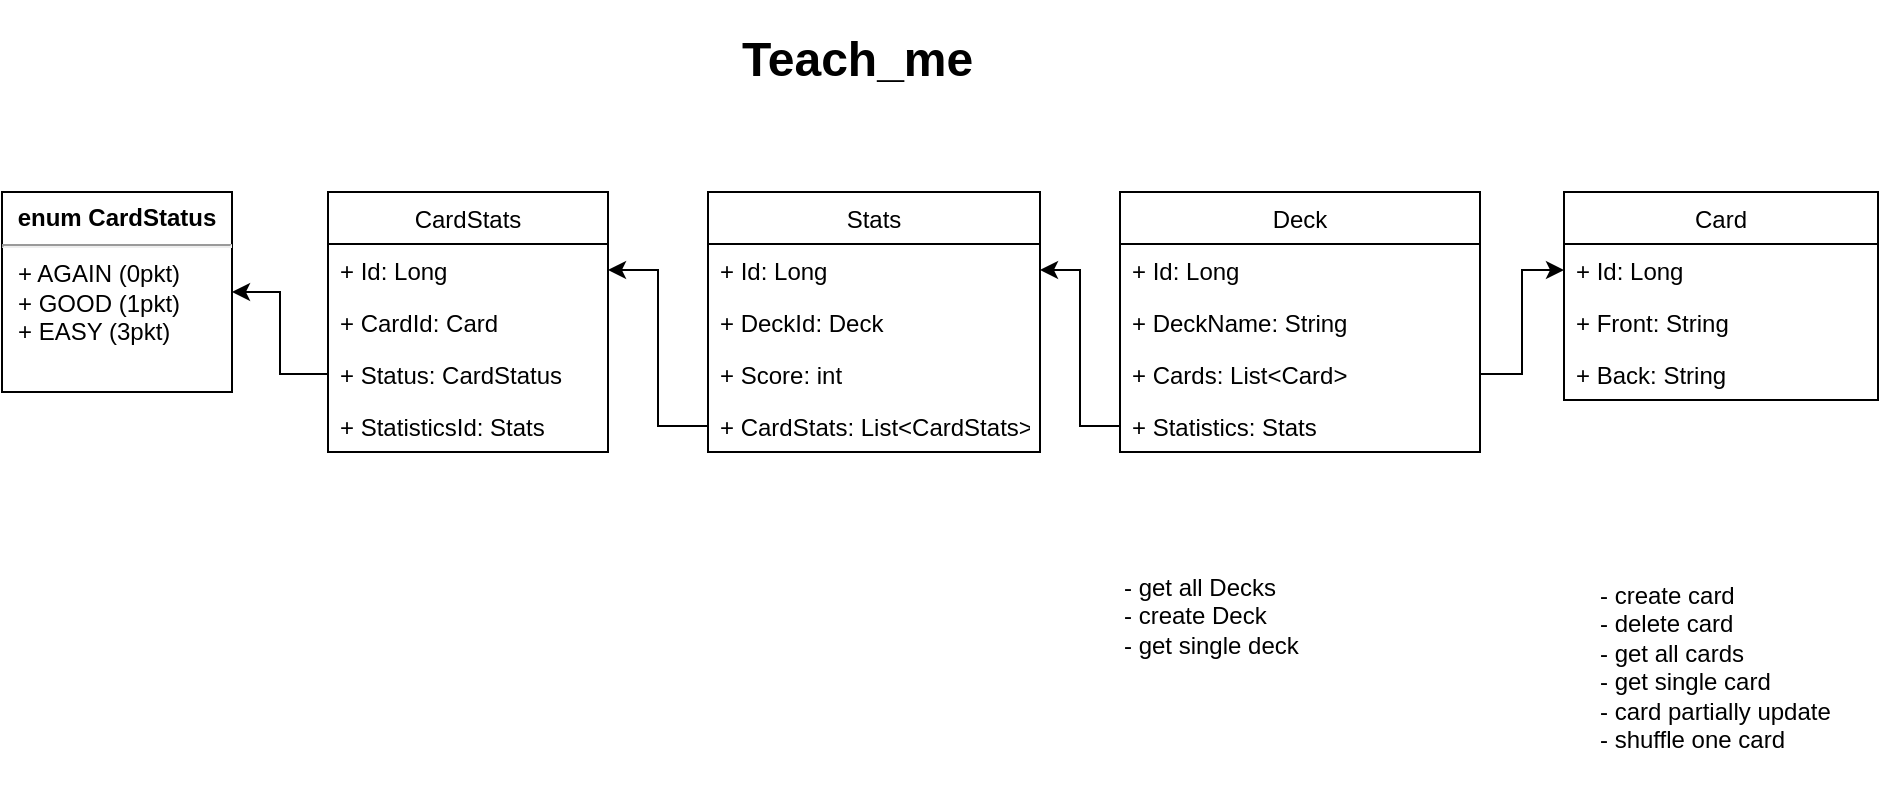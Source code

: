 <mxfile>
    <diagram name="Strona-1" id="C09MxdmME8eIG6dmTotm">
        <mxGraphModel dx="1317" dy="554" grid="0" gridSize="10" guides="1" tooltips="1" connect="1" arrows="1" fold="1" page="0" pageScale="1" pageWidth="827" pageHeight="1169" math="0" shadow="0">
            <root>
                <mxCell id="0"/>
                <mxCell id="1" parent="0"/>
                <mxCell id="RwmrF1Tj0tmwLUVZTNdM-1" value="&lt;h1&gt;Teach_me&lt;/h1&gt;" style="text;html=1;strokeColor=none;fillColor=none;spacing=5;spacingTop=-20;whiteSpace=wrap;overflow=hidden;rounded=0;" parent="1" vertex="1">
                    <mxGeometry x="123" y="385" width="190" height="45" as="geometry"/>
                </mxCell>
                <mxCell id="RwmrF1Tj0tmwLUVZTNdM-2" value="Deck" style="swimlane;fontStyle=0;childLayout=stackLayout;horizontal=1;startSize=26;fillColor=none;horizontalStack=0;resizeParent=1;resizeParentMax=0;resizeLast=0;collapsible=1;marginBottom=0;" parent="1" vertex="1">
                    <mxGeometry x="317" y="471" width="180" height="130" as="geometry"/>
                </mxCell>
                <mxCell id="RwmrF1Tj0tmwLUVZTNdM-3" value="+ Id: Long  &#10;" style="text;strokeColor=none;fillColor=none;align=left;verticalAlign=top;spacingLeft=4;spacingRight=4;overflow=hidden;rotatable=0;points=[[0,0.5],[1,0.5]];portConstraint=eastwest;" parent="RwmrF1Tj0tmwLUVZTNdM-2" vertex="1">
                    <mxGeometry y="26" width="180" height="26" as="geometry"/>
                </mxCell>
                <mxCell id="RwmrF1Tj0tmwLUVZTNdM-4" value="+ DeckName: String" style="text;strokeColor=none;fillColor=none;align=left;verticalAlign=top;spacingLeft=4;spacingRight=4;overflow=hidden;rotatable=0;points=[[0,0.5],[1,0.5]];portConstraint=eastwest;" parent="RwmrF1Tj0tmwLUVZTNdM-2" vertex="1">
                    <mxGeometry y="52" width="180" height="26" as="geometry"/>
                </mxCell>
                <mxCell id="RwmrF1Tj0tmwLUVZTNdM-5" value="+ Cards: List&lt;Card&gt;" style="text;strokeColor=none;fillColor=none;align=left;verticalAlign=top;spacingLeft=4;spacingRight=4;overflow=hidden;rotatable=0;points=[[0,0.5],[1,0.5]];portConstraint=eastwest;" parent="RwmrF1Tj0tmwLUVZTNdM-2" vertex="1">
                    <mxGeometry y="78" width="180" height="26" as="geometry"/>
                </mxCell>
                <mxCell id="RwmrF1Tj0tmwLUVZTNdM-6" value="+ Statistics: Stats" style="text;strokeColor=none;fillColor=none;align=left;verticalAlign=top;spacingLeft=4;spacingRight=4;overflow=hidden;rotatable=0;points=[[0,0.5],[1,0.5]];portConstraint=eastwest;" parent="RwmrF1Tj0tmwLUVZTNdM-2" vertex="1">
                    <mxGeometry y="104" width="180" height="26" as="geometry"/>
                </mxCell>
                <mxCell id="RwmrF1Tj0tmwLUVZTNdM-8" value="Card" style="swimlane;fontStyle=0;childLayout=stackLayout;horizontal=1;startSize=26;fillColor=none;horizontalStack=0;resizeParent=1;resizeParentMax=0;resizeLast=0;collapsible=1;marginBottom=0;" parent="1" vertex="1">
                    <mxGeometry x="539" y="471" width="157" height="104" as="geometry"/>
                </mxCell>
                <mxCell id="RwmrF1Tj0tmwLUVZTNdM-9" value="+ Id: Long" style="text;strokeColor=none;fillColor=none;align=left;verticalAlign=top;spacingLeft=4;spacingRight=4;overflow=hidden;rotatable=0;points=[[0,0.5],[1,0.5]];portConstraint=eastwest;" parent="RwmrF1Tj0tmwLUVZTNdM-8" vertex="1">
                    <mxGeometry y="26" width="157" height="26" as="geometry"/>
                </mxCell>
                <mxCell id="RwmrF1Tj0tmwLUVZTNdM-10" value="+ Front: String" style="text;strokeColor=none;fillColor=none;align=left;verticalAlign=top;spacingLeft=4;spacingRight=4;overflow=hidden;rotatable=0;points=[[0,0.5],[1,0.5]];portConstraint=eastwest;" parent="RwmrF1Tj0tmwLUVZTNdM-8" vertex="1">
                    <mxGeometry y="52" width="157" height="26" as="geometry"/>
                </mxCell>
                <mxCell id="RwmrF1Tj0tmwLUVZTNdM-11" value="+ Back: String" style="text;strokeColor=none;fillColor=none;align=left;verticalAlign=top;spacingLeft=4;spacingRight=4;overflow=hidden;rotatable=0;points=[[0,0.5],[1,0.5]];portConstraint=eastwest;" parent="RwmrF1Tj0tmwLUVZTNdM-8" vertex="1">
                    <mxGeometry y="78" width="157" height="26" as="geometry"/>
                </mxCell>
                <mxCell id="RwmrF1Tj0tmwLUVZTNdM-14" value="&lt;p style=&quot;margin:0px;margin-top:6px;text-align:center;&quot;&gt;&lt;b&gt;enum CardStatus&lt;/b&gt;&lt;/p&gt;&lt;hr&gt;&lt;p style=&quot;margin:0px;margin-left:8px;&quot;&gt;+ AGAIN (0pkt)&lt;br&gt;+ GOOD (1pkt)&lt;/p&gt;&lt;p style=&quot;margin:0px;margin-left:8px;&quot;&gt;+ EASY (3pkt)&lt;/p&gt;" style="align=left;overflow=fill;html=1;dropTarget=0;" parent="1" vertex="1">
                    <mxGeometry x="-242" y="471" width="115" height="100" as="geometry"/>
                </mxCell>
                <mxCell id="RwmrF1Tj0tmwLUVZTNdM-16" value="Stats" style="swimlane;fontStyle=0;childLayout=stackLayout;horizontal=1;startSize=26;fillColor=none;horizontalStack=0;resizeParent=1;resizeParentMax=0;resizeLast=0;collapsible=1;marginBottom=0;" parent="1" vertex="1">
                    <mxGeometry x="111" y="471" width="166" height="130" as="geometry"/>
                </mxCell>
                <mxCell id="RwmrF1Tj0tmwLUVZTNdM-17" value="+ Id: Long" style="text;strokeColor=none;fillColor=none;align=left;verticalAlign=top;spacingLeft=4;spacingRight=4;overflow=hidden;rotatable=0;points=[[0,0.5],[1,0.5]];portConstraint=eastwest;" parent="RwmrF1Tj0tmwLUVZTNdM-16" vertex="1">
                    <mxGeometry y="26" width="166" height="26" as="geometry"/>
                </mxCell>
                <mxCell id="RwmrF1Tj0tmwLUVZTNdM-18" value="+ DeckId: Deck" style="text;strokeColor=none;fillColor=none;align=left;verticalAlign=top;spacingLeft=4;spacingRight=4;overflow=hidden;rotatable=0;points=[[0,0.5],[1,0.5]];portConstraint=eastwest;" parent="RwmrF1Tj0tmwLUVZTNdM-16" vertex="1">
                    <mxGeometry y="52" width="166" height="26" as="geometry"/>
                </mxCell>
                <mxCell id="RwmrF1Tj0tmwLUVZTNdM-20" value="+ Score: int" style="text;strokeColor=none;fillColor=none;align=left;verticalAlign=top;spacingLeft=4;spacingRight=4;overflow=hidden;rotatable=0;points=[[0,0.5],[1,0.5]];portConstraint=eastwest;" parent="RwmrF1Tj0tmwLUVZTNdM-16" vertex="1">
                    <mxGeometry y="78" width="166" height="26" as="geometry"/>
                </mxCell>
                <mxCell id="RwmrF1Tj0tmwLUVZTNdM-26" value="+ CardStats: List&lt;CardStats&gt;" style="text;strokeColor=none;fillColor=none;align=left;verticalAlign=top;spacingLeft=4;spacingRight=4;overflow=hidden;rotatable=0;points=[[0,0.5],[1,0.5]];portConstraint=eastwest;" parent="RwmrF1Tj0tmwLUVZTNdM-16" vertex="1">
                    <mxGeometry y="104" width="166" height="26" as="geometry"/>
                </mxCell>
                <mxCell id="RwmrF1Tj0tmwLUVZTNdM-22" value="CardStats" style="swimlane;fontStyle=0;childLayout=stackLayout;horizontal=1;startSize=26;fillColor=none;horizontalStack=0;resizeParent=1;resizeParentMax=0;resizeLast=0;collapsible=1;marginBottom=0;" parent="1" vertex="1">
                    <mxGeometry x="-79" y="471" width="140" height="130" as="geometry"/>
                </mxCell>
                <mxCell id="RwmrF1Tj0tmwLUVZTNdM-23" value="+ Id: Long" style="text;strokeColor=none;fillColor=none;align=left;verticalAlign=top;spacingLeft=4;spacingRight=4;overflow=hidden;rotatable=0;points=[[0,0.5],[1,0.5]];portConstraint=eastwest;" parent="RwmrF1Tj0tmwLUVZTNdM-22" vertex="1">
                    <mxGeometry y="26" width="140" height="26" as="geometry"/>
                </mxCell>
                <mxCell id="RwmrF1Tj0tmwLUVZTNdM-24" value="+ CardId: Card" style="text;strokeColor=none;fillColor=none;align=left;verticalAlign=top;spacingLeft=4;spacingRight=4;overflow=hidden;rotatable=0;points=[[0,0.5],[1,0.5]];portConstraint=eastwest;" parent="RwmrF1Tj0tmwLUVZTNdM-22" vertex="1">
                    <mxGeometry y="52" width="140" height="26" as="geometry"/>
                </mxCell>
                <mxCell id="RwmrF1Tj0tmwLUVZTNdM-25" value="+ Status: CardStatus" style="text;strokeColor=none;fillColor=none;align=left;verticalAlign=top;spacingLeft=4;spacingRight=4;overflow=hidden;rotatable=0;points=[[0,0.5],[1,0.5]];portConstraint=eastwest;" parent="RwmrF1Tj0tmwLUVZTNdM-22" vertex="1">
                    <mxGeometry y="78" width="140" height="26" as="geometry"/>
                </mxCell>
                <mxCell id="RwmrF1Tj0tmwLUVZTNdM-38" value="+ StatisticsId: Stats" style="text;strokeColor=none;fillColor=none;align=left;verticalAlign=top;spacingLeft=4;spacingRight=4;overflow=hidden;rotatable=0;points=[[0,0.5],[1,0.5]];portConstraint=eastwest;" parent="RwmrF1Tj0tmwLUVZTNdM-22" vertex="1">
                    <mxGeometry y="104" width="140" height="26" as="geometry"/>
                </mxCell>
                <mxCell id="RwmrF1Tj0tmwLUVZTNdM-29" style="edgeStyle=orthogonalEdgeStyle;rounded=0;orthogonalLoop=1;jettySize=auto;html=1;exitX=1;exitY=0.5;exitDx=0;exitDy=0;entryX=0;entryY=0.5;entryDx=0;entryDy=0;" parent="1" source="RwmrF1Tj0tmwLUVZTNdM-5" target="RwmrF1Tj0tmwLUVZTNdM-9" edge="1">
                    <mxGeometry relative="1" as="geometry"/>
                </mxCell>
                <mxCell id="RwmrF1Tj0tmwLUVZTNdM-30" style="edgeStyle=orthogonalEdgeStyle;rounded=0;orthogonalLoop=1;jettySize=auto;html=1;exitX=0;exitY=0.5;exitDx=0;exitDy=0;entryX=1;entryY=0.5;entryDx=0;entryDy=0;" parent="1" source="RwmrF1Tj0tmwLUVZTNdM-6" target="RwmrF1Tj0tmwLUVZTNdM-17" edge="1">
                    <mxGeometry relative="1" as="geometry"/>
                </mxCell>
                <mxCell id="RwmrF1Tj0tmwLUVZTNdM-31" style="edgeStyle=orthogonalEdgeStyle;rounded=0;orthogonalLoop=1;jettySize=auto;html=1;exitX=0;exitY=0.5;exitDx=0;exitDy=0;entryX=1;entryY=0.5;entryDx=0;entryDy=0;" parent="1" source="RwmrF1Tj0tmwLUVZTNdM-26" target="RwmrF1Tj0tmwLUVZTNdM-23" edge="1">
                    <mxGeometry relative="1" as="geometry"/>
                </mxCell>
                <mxCell id="RwmrF1Tj0tmwLUVZTNdM-32" style="edgeStyle=orthogonalEdgeStyle;rounded=0;orthogonalLoop=1;jettySize=auto;html=1;exitX=0;exitY=0.5;exitDx=0;exitDy=0;" parent="1" source="RwmrF1Tj0tmwLUVZTNdM-25" target="RwmrF1Tj0tmwLUVZTNdM-14" edge="1">
                    <mxGeometry relative="1" as="geometry"/>
                </mxCell>
                <mxCell id="2" value="- get all Decks&lt;br&gt;- create Deck&lt;br&gt;- get single deck" style="text;html=1;strokeColor=none;fillColor=none;align=left;verticalAlign=top;whiteSpace=wrap;rounded=0;" parent="1" vertex="1">
                    <mxGeometry x="317" y="655" width="130" height="109" as="geometry"/>
                </mxCell>
                <mxCell id="3" value="- create card&lt;br&gt;- delete card&lt;br&gt;- get all cards&lt;br&gt;- get single card&lt;br&gt;- card partially update&lt;br&gt;- shuffle one card" style="text;html=1;strokeColor=none;fillColor=none;align=left;verticalAlign=top;whiteSpace=wrap;rounded=0;" parent="1" vertex="1">
                    <mxGeometry x="555" y="659" width="130" height="109" as="geometry"/>
                </mxCell>
            </root>
        </mxGraphModel>
    </diagram>
</mxfile>